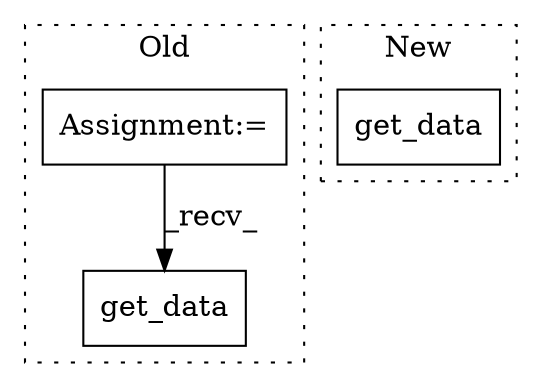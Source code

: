 digraph G {
subgraph cluster0 {
1 [label="get_data" a="32" s="3121" l="10" shape="box"];
3 [label="Assignment:=" a="7" s="2933" l="1" shape="box"];
label = "Old";
style="dotted";
}
subgraph cluster1 {
2 [label="get_data" a="32" s="2965" l="10" shape="box"];
label = "New";
style="dotted";
}
3 -> 1 [label="_recv_"];
}